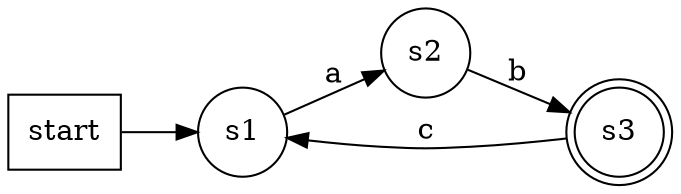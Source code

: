 digraph dfa {
rankdir = LR
start -> s1
s1 -> s2 [label = "a"]
s2 -> s3 [label = "b"]
s3 -> s1 [label = "c"]
start [shape = box]
s1 [shape = circle]
s2 [shape = circle]
s3 [shape = circle]
s3 [shape = doublecircle]
}
